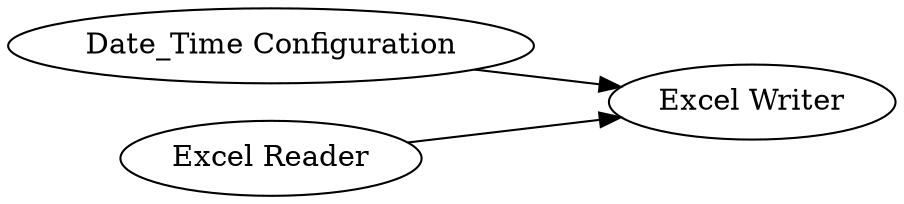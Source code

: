 digraph {
	"8805681643842027832_3" [label="Date_Time Configuration"]
	"8805681643842027832_2" [label="Excel Writer"]
	"8805681643842027832_1" [label="Excel Reader"]
	"8805681643842027832_1" -> "8805681643842027832_2"
	"8805681643842027832_3" -> "8805681643842027832_2"
	rankdir=LR
}
